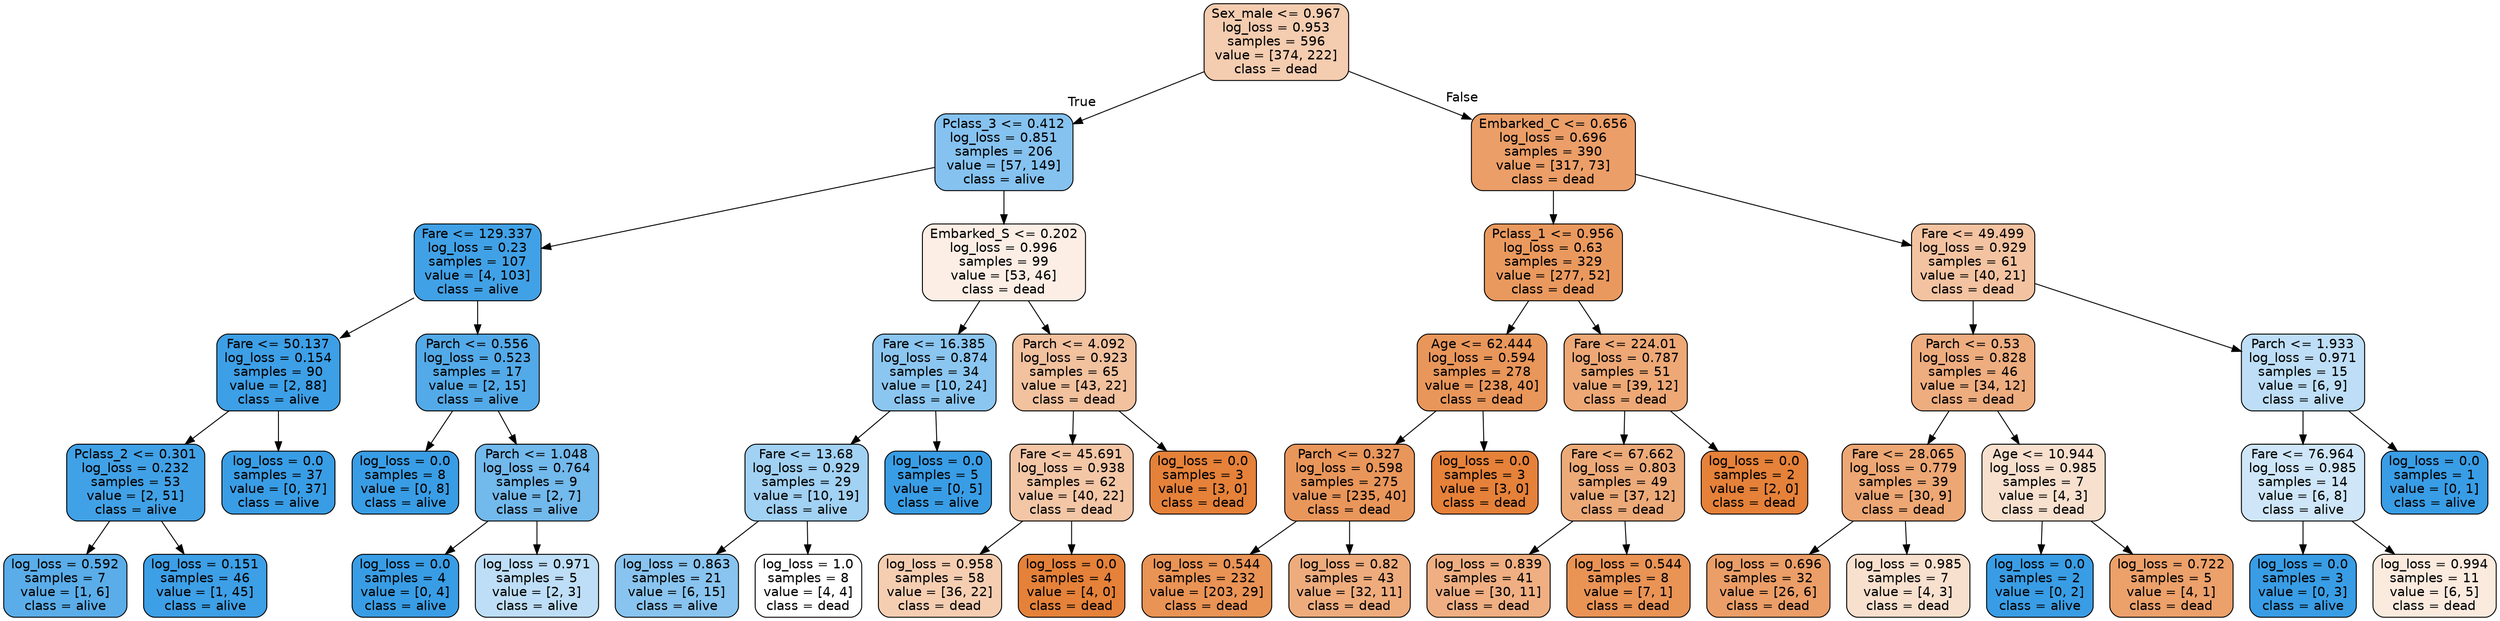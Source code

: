 digraph Tree {
node [shape=box, style="filled, rounded", color="black", fontname="helvetica"] ;
edge [fontname="helvetica"] ;
0 [label="Sex_male <= 0.967\nlog_loss = 0.953\nsamples = 596\nvalue = [374, 222]\nclass = dead", fillcolor="#f4ccaf"] ;
1 [label="Pclass_3 <= 0.412\nlog_loss = 0.851\nsamples = 206\nvalue = [57, 149]\nclass = alive", fillcolor="#85c2ef"] ;
0 -> 1 [labeldistance=2.5, labelangle=45, headlabel="True"] ;
2 [label="Fare <= 129.337\nlog_loss = 0.23\nsamples = 107\nvalue = [4, 103]\nclass = alive", fillcolor="#41a1e6"] ;
1 -> 2 ;
3 [label="Fare <= 50.137\nlog_loss = 0.154\nsamples = 90\nvalue = [2, 88]\nclass = alive", fillcolor="#3d9fe6"] ;
2 -> 3 ;
4 [label="Pclass_2 <= 0.301\nlog_loss = 0.232\nsamples = 53\nvalue = [2, 51]\nclass = alive", fillcolor="#41a1e6"] ;
3 -> 4 ;
5 [label="log_loss = 0.592\nsamples = 7\nvalue = [1, 6]\nclass = alive", fillcolor="#5aade9"] ;
4 -> 5 ;
6 [label="log_loss = 0.151\nsamples = 46\nvalue = [1, 45]\nclass = alive", fillcolor="#3d9fe6"] ;
4 -> 6 ;
7 [label="log_loss = 0.0\nsamples = 37\nvalue = [0, 37]\nclass = alive", fillcolor="#399de5"] ;
3 -> 7 ;
8 [label="Parch <= 0.556\nlog_loss = 0.523\nsamples = 17\nvalue = [2, 15]\nclass = alive", fillcolor="#53aae8"] ;
2 -> 8 ;
9 [label="log_loss = 0.0\nsamples = 8\nvalue = [0, 8]\nclass = alive", fillcolor="#399de5"] ;
8 -> 9 ;
10 [label="Parch <= 1.048\nlog_loss = 0.764\nsamples = 9\nvalue = [2, 7]\nclass = alive", fillcolor="#72b9ec"] ;
8 -> 10 ;
11 [label="log_loss = 0.0\nsamples = 4\nvalue = [0, 4]\nclass = alive", fillcolor="#399de5"] ;
10 -> 11 ;
12 [label="log_loss = 0.971\nsamples = 5\nvalue = [2, 3]\nclass = alive", fillcolor="#bddef6"] ;
10 -> 12 ;
13 [label="Embarked_S <= 0.202\nlog_loss = 0.996\nsamples = 99\nvalue = [53, 46]\nclass = dead", fillcolor="#fceee5"] ;
1 -> 13 ;
14 [label="Fare <= 16.385\nlog_loss = 0.874\nsamples = 34\nvalue = [10, 24]\nclass = alive", fillcolor="#8bc6f0"] ;
13 -> 14 ;
15 [label="Fare <= 13.68\nlog_loss = 0.929\nsamples = 29\nvalue = [10, 19]\nclass = alive", fillcolor="#a1d1f3"] ;
14 -> 15 ;
16 [label="log_loss = 0.863\nsamples = 21\nvalue = [6, 15]\nclass = alive", fillcolor="#88c4ef"] ;
15 -> 16 ;
17 [label="log_loss = 1.0\nsamples = 8\nvalue = [4, 4]\nclass = dead", fillcolor="#ffffff"] ;
15 -> 17 ;
18 [label="log_loss = 0.0\nsamples = 5\nvalue = [0, 5]\nclass = alive", fillcolor="#399de5"] ;
14 -> 18 ;
19 [label="Parch <= 4.092\nlog_loss = 0.923\nsamples = 65\nvalue = [43, 22]\nclass = dead", fillcolor="#f2c19e"] ;
13 -> 19 ;
20 [label="Fare <= 45.691\nlog_loss = 0.938\nsamples = 62\nvalue = [40, 22]\nclass = dead", fillcolor="#f3c6a6"] ;
19 -> 20 ;
21 [label="log_loss = 0.958\nsamples = 58\nvalue = [36, 22]\nclass = dead", fillcolor="#f5ceb2"] ;
20 -> 21 ;
22 [label="log_loss = 0.0\nsamples = 4\nvalue = [4, 0]\nclass = dead", fillcolor="#e58139"] ;
20 -> 22 ;
23 [label="log_loss = 0.0\nsamples = 3\nvalue = [3, 0]\nclass = dead", fillcolor="#e58139"] ;
19 -> 23 ;
24 [label="Embarked_C <= 0.656\nlog_loss = 0.696\nsamples = 390\nvalue = [317, 73]\nclass = dead", fillcolor="#eb9e67"] ;
0 -> 24 [labeldistance=2.5, labelangle=-45, headlabel="False"] ;
25 [label="Pclass_1 <= 0.956\nlog_loss = 0.63\nsamples = 329\nvalue = [277, 52]\nclass = dead", fillcolor="#ea995e"] ;
24 -> 25 ;
26 [label="Age <= 62.444\nlog_loss = 0.594\nsamples = 278\nvalue = [238, 40]\nclass = dead", fillcolor="#e9965a"] ;
25 -> 26 ;
27 [label="Parch <= 0.327\nlog_loss = 0.598\nsamples = 275\nvalue = [235, 40]\nclass = dead", fillcolor="#e9965b"] ;
26 -> 27 ;
28 [label="log_loss = 0.544\nsamples = 232\nvalue = [203, 29]\nclass = dead", fillcolor="#e99355"] ;
27 -> 28 ;
29 [label="log_loss = 0.82\nsamples = 43\nvalue = [32, 11]\nclass = dead", fillcolor="#eeac7d"] ;
27 -> 29 ;
30 [label="log_loss = 0.0\nsamples = 3\nvalue = [3, 0]\nclass = dead", fillcolor="#e58139"] ;
26 -> 30 ;
31 [label="Fare <= 224.01\nlog_loss = 0.787\nsamples = 51\nvalue = [39, 12]\nclass = dead", fillcolor="#eda876"] ;
25 -> 31 ;
32 [label="Fare <= 67.662\nlog_loss = 0.803\nsamples = 49\nvalue = [37, 12]\nclass = dead", fillcolor="#edaa79"] ;
31 -> 32 ;
33 [label="log_loss = 0.839\nsamples = 41\nvalue = [30, 11]\nclass = dead", fillcolor="#efaf82"] ;
32 -> 33 ;
34 [label="log_loss = 0.544\nsamples = 8\nvalue = [7, 1]\nclass = dead", fillcolor="#e99355"] ;
32 -> 34 ;
35 [label="log_loss = 0.0\nsamples = 2\nvalue = [2, 0]\nclass = dead", fillcolor="#e58139"] ;
31 -> 35 ;
36 [label="Fare <= 49.499\nlog_loss = 0.929\nsamples = 61\nvalue = [40, 21]\nclass = dead", fillcolor="#f3c3a1"] ;
24 -> 36 ;
37 [label="Parch <= 0.53\nlog_loss = 0.828\nsamples = 46\nvalue = [34, 12]\nclass = dead", fillcolor="#eead7f"] ;
36 -> 37 ;
38 [label="Fare <= 28.065\nlog_loss = 0.779\nsamples = 39\nvalue = [30, 9]\nclass = dead", fillcolor="#eda774"] ;
37 -> 38 ;
39 [label="log_loss = 0.696\nsamples = 32\nvalue = [26, 6]\nclass = dead", fillcolor="#eb9e67"] ;
38 -> 39 ;
40 [label="log_loss = 0.985\nsamples = 7\nvalue = [4, 3]\nclass = dead", fillcolor="#f8e0ce"] ;
38 -> 40 ;
41 [label="Age <= 10.944\nlog_loss = 0.985\nsamples = 7\nvalue = [4, 3]\nclass = dead", fillcolor="#f8e0ce"] ;
37 -> 41 ;
42 [label="log_loss = 0.0\nsamples = 2\nvalue = [0, 2]\nclass = alive", fillcolor="#399de5"] ;
41 -> 42 ;
43 [label="log_loss = 0.722\nsamples = 5\nvalue = [4, 1]\nclass = dead", fillcolor="#eca06a"] ;
41 -> 43 ;
44 [label="Parch <= 1.933\nlog_loss = 0.971\nsamples = 15\nvalue = [6, 9]\nclass = alive", fillcolor="#bddef6"] ;
36 -> 44 ;
45 [label="Fare <= 76.964\nlog_loss = 0.985\nsamples = 14\nvalue = [6, 8]\nclass = alive", fillcolor="#cee6f8"] ;
44 -> 45 ;
46 [label="log_loss = 0.0\nsamples = 3\nvalue = [0, 3]\nclass = alive", fillcolor="#399de5"] ;
45 -> 46 ;
47 [label="log_loss = 0.994\nsamples = 11\nvalue = [6, 5]\nclass = dead", fillcolor="#fbeade"] ;
45 -> 47 ;
48 [label="log_loss = 0.0\nsamples = 1\nvalue = [0, 1]\nclass = alive", fillcolor="#399de5"] ;
44 -> 48 ;
}